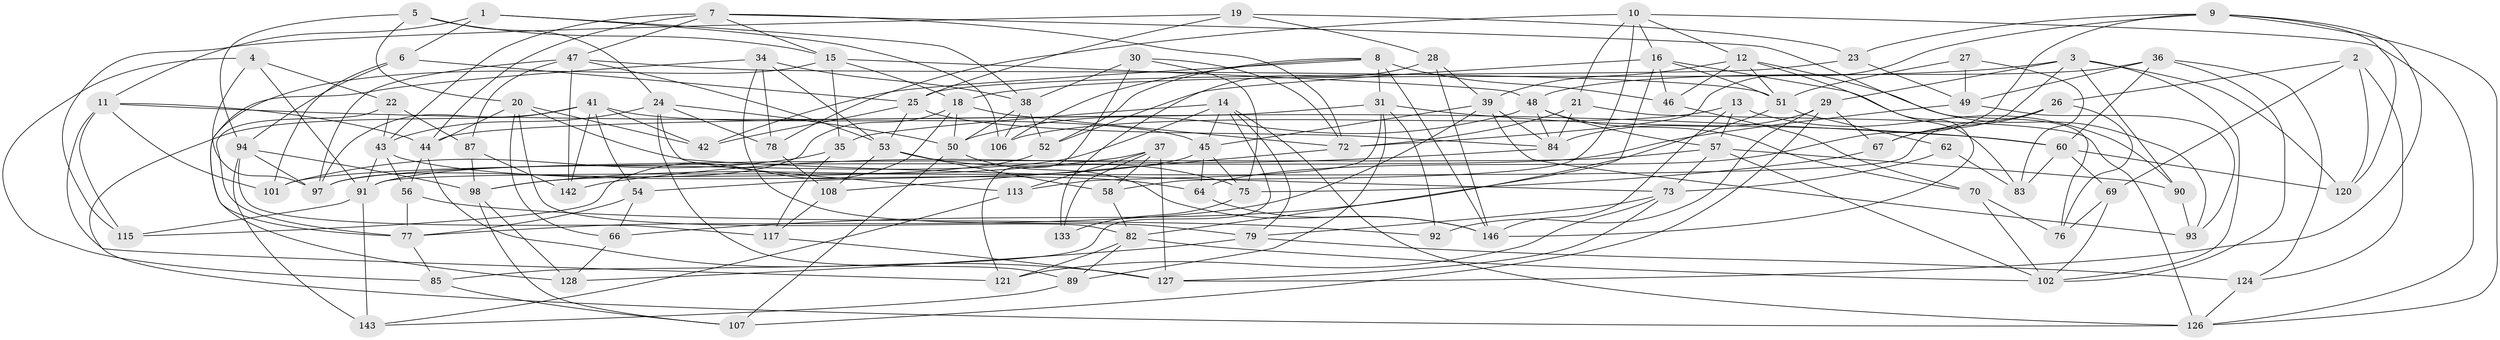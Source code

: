 // Generated by graph-tools (version 1.1) at 2025/52/02/27/25 19:52:32]
// undirected, 98 vertices, 238 edges
graph export_dot {
graph [start="1"]
  node [color=gray90,style=filled];
  1;
  2;
  3 [super="+131"];
  4;
  5;
  6;
  7 [super="+118"];
  8 [super="+112"];
  9 [super="+63"];
  10 [super="+80"];
  11 [super="+17"];
  12 [super="+68"];
  13;
  14 [super="+96"];
  15 [super="+109"];
  16 [super="+125"];
  18 [super="+61"];
  19;
  20 [super="+32"];
  21;
  22;
  23;
  24 [super="+33"];
  25 [super="+104"];
  26;
  27;
  28;
  29 [super="+65"];
  30;
  31 [super="+134"];
  34 [super="+100"];
  35;
  36 [super="+81"];
  37 [super="+55"];
  38 [super="+40"];
  39 [super="+103"];
  41 [super="+135"];
  42;
  43 [super="+86"];
  44 [super="+119"];
  45 [super="+105"];
  46;
  47 [super="+130"];
  48 [super="+139"];
  49 [super="+129"];
  50 [super="+59"];
  51 [super="+116"];
  52;
  53 [super="+144"];
  54;
  56;
  57 [super="+111"];
  58;
  60 [super="+71"];
  62;
  64;
  66;
  67;
  69;
  70;
  72 [super="+74"];
  73 [super="+137"];
  75 [super="+88"];
  76;
  77 [super="+110"];
  78;
  79 [super="+123"];
  82 [super="+114"];
  83 [super="+95"];
  84 [super="+145"];
  85;
  87;
  89;
  90;
  91 [super="+140"];
  92;
  93;
  94 [super="+122"];
  97 [super="+138"];
  98 [super="+99"];
  101;
  102 [super="+141"];
  106;
  107;
  108;
  113;
  115;
  117;
  120;
  121;
  124;
  126 [super="+132"];
  127 [super="+136"];
  128;
  133;
  142;
  143;
  146 [super="+147"];
  1 -- 6;
  1 -- 106;
  1 -- 11;
  1 -- 38;
  2 -- 26;
  2 -- 69;
  2 -- 124;
  2 -- 120;
  3 -- 102;
  3 -- 29;
  3 -- 67;
  3 -- 90;
  3 -- 120;
  3 -- 18;
  4 -- 97;
  4 -- 85;
  4 -- 22;
  4 -- 91;
  5 -- 15;
  5 -- 94;
  5 -- 20;
  5 -- 24;
  6 -- 25;
  6 -- 101;
  6 -- 94;
  7 -- 47;
  7 -- 43;
  7 -- 15;
  7 -- 44;
  7 -- 76;
  7 -- 72;
  8 -- 46;
  8 -- 146;
  8 -- 42;
  8 -- 106;
  8 -- 52;
  8 -- 31;
  9 -- 72;
  9 -- 120;
  9 -- 127;
  9 -- 64;
  9 -- 126;
  9 -- 23;
  10 -- 58;
  10 -- 78;
  10 -- 126;
  10 -- 16;
  10 -- 12;
  10 -- 21;
  11 -- 115;
  11 -- 101;
  11 -- 121;
  11 -- 44;
  11 -- 60;
  12 -- 46;
  12 -- 93;
  12 -- 39;
  12 -- 51;
  12 -- 146;
  13 -- 146;
  13 -- 57;
  13 -- 106;
  13 -- 90;
  14 -- 91;
  14 -- 45;
  14 -- 79;
  14 -- 126;
  14 -- 35;
  14 -- 85;
  15 -- 35;
  15 -- 48;
  15 -- 128;
  15 -- 18;
  16 -- 52;
  16 -- 46;
  16 -- 83;
  16 -- 51;
  16 -- 82;
  18 -- 97;
  18 -- 115;
  18 -- 50;
  18 -- 72;
  19 -- 115;
  19 -- 28;
  19 -- 23;
  19 -- 25;
  20 -- 82;
  20 -- 44;
  20 -- 42;
  20 -- 66;
  20 -- 73;
  21 -- 84;
  21 -- 72;
  21 -- 126;
  22 -- 43;
  22 -- 87;
  22 -- 77;
  23 -- 49;
  23 -- 25;
  24 -- 113;
  24 -- 89;
  24 -- 50;
  24 -- 43;
  24 -- 78;
  25 -- 53;
  25 -- 42;
  25 -- 84;
  26 -- 76;
  26 -- 67;
  26 -- 91;
  27 -- 83 [weight=2];
  27 -- 51;
  27 -- 49;
  28 -- 146;
  28 -- 133;
  28 -- 39;
  29 -- 92 [weight=2];
  29 -- 67;
  29 -- 107;
  29 -- 84;
  30 -- 121;
  30 -- 72;
  30 -- 38;
  30 -- 75;
  31 -- 92;
  31 -- 89;
  31 -- 113;
  31 -- 44;
  31 -- 60;
  34 -- 77;
  34 -- 53;
  34 -- 79 [weight=2];
  34 -- 78;
  34 -- 38;
  35 -- 101;
  35 -- 117;
  36 -- 49 [weight=2];
  36 -- 48;
  36 -- 124;
  36 -- 102;
  36 -- 60;
  37 -- 58;
  37 -- 133;
  37 -- 113;
  37 -- 98;
  37 -- 127 [weight=2];
  38 -- 52;
  38 -- 106;
  38 -- 50;
  39 -- 84;
  39 -- 93;
  39 -- 45;
  39 -- 77;
  41 -- 126;
  41 -- 45;
  41 -- 42;
  41 -- 142;
  41 -- 54;
  41 -- 97;
  43 -- 64;
  43 -- 56;
  43 -- 91;
  44 -- 56;
  44 -- 127;
  45 -- 64;
  45 -- 54;
  45 -- 75;
  46 -- 70;
  47 -- 87;
  47 -- 51;
  47 -- 53;
  47 -- 142;
  47 -- 97;
  48 -- 70;
  48 -- 57;
  48 -- 50;
  48 -- 84;
  49 -- 93;
  49 -- 101;
  50 -- 107;
  50 -- 146;
  51 -- 66;
  51 -- 62;
  52 -- 98;
  53 -- 58;
  53 -- 75;
  53 -- 108;
  54 -- 66;
  54 -- 77;
  56 -- 92;
  56 -- 77;
  57 -- 73;
  57 -- 90;
  57 -- 102;
  57 -- 97;
  58 -- 82;
  60 -- 69;
  60 -- 120;
  60 -- 83;
  62 -- 83 [weight=2];
  62 -- 73;
  64 -- 146;
  66 -- 128;
  67 -- 75;
  69 -- 76;
  69 -- 102;
  70 -- 76;
  70 -- 102;
  72 -- 108;
  73 -- 127;
  73 -- 121;
  73 -- 79;
  75 -- 133 [weight=2];
  77 -- 85;
  78 -- 108;
  79 -- 128;
  79 -- 124;
  82 -- 121;
  82 -- 89;
  82 -- 102;
  84 -- 142;
  85 -- 107;
  87 -- 142;
  87 -- 98;
  89 -- 143;
  90 -- 93;
  91 -- 115;
  91 -- 143;
  94 -- 143;
  94 -- 97;
  94 -- 98;
  94 -- 117;
  98 -- 128;
  98 -- 107;
  108 -- 117;
  113 -- 143;
  117 -- 127;
  124 -- 126;
}
